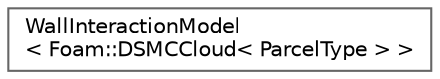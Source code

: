 digraph "Graphical Class Hierarchy"
{
 // LATEX_PDF_SIZE
  bgcolor="transparent";
  edge [fontname=Helvetica,fontsize=10,labelfontname=Helvetica,labelfontsize=10];
  node [fontname=Helvetica,fontsize=10,shape=box,height=0.2,width=0.4];
  rankdir="LR";
  Node0 [id="Node000000",label="WallInteractionModel\l\< Foam::DSMCCloud\< ParcelType \> \>",height=0.2,width=0.4,color="grey40", fillcolor="white", style="filled",URL="$classFoam_1_1WallInteractionModel.html",tooltip=" "];
}

